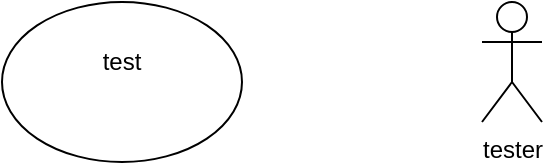<mxfile version="23.1.1" type="github">
  <diagram name="Page-1" id="cjHsAITyEwWcfPlFlRxK">
    <mxGraphModel dx="794" dy="1623" grid="1" gridSize="10" guides="1" tooltips="1" connect="1" arrows="1" fold="1" page="1" pageScale="1" pageWidth="827" pageHeight="1169" math="0" shadow="0">
      <root>
        <mxCell id="0" />
        <mxCell id="1" parent="0" />
        <mxCell id="71-03SqJHi-1SEaVXAEd-1" value="" style="ellipse;whiteSpace=wrap;html=1;" vertex="1" parent="1">
          <mxGeometry x="90" y="-340" width="120" height="80" as="geometry" />
        </mxCell>
        <mxCell id="71-03SqJHi-1SEaVXAEd-2" value="tester" style="shape=umlActor;verticalLabelPosition=bottom;verticalAlign=top;html=1;outlineConnect=0;" vertex="1" parent="1">
          <mxGeometry x="330" y="-340" width="30" height="60" as="geometry" />
        </mxCell>
        <mxCell id="71-03SqJHi-1SEaVXAEd-3" value="test" style="text;strokeColor=none;align=center;fillColor=none;html=1;verticalAlign=middle;whiteSpace=wrap;rounded=0;" vertex="1" parent="1">
          <mxGeometry x="120" y="-325" width="60" height="30" as="geometry" />
        </mxCell>
      </root>
    </mxGraphModel>
  </diagram>
</mxfile>
